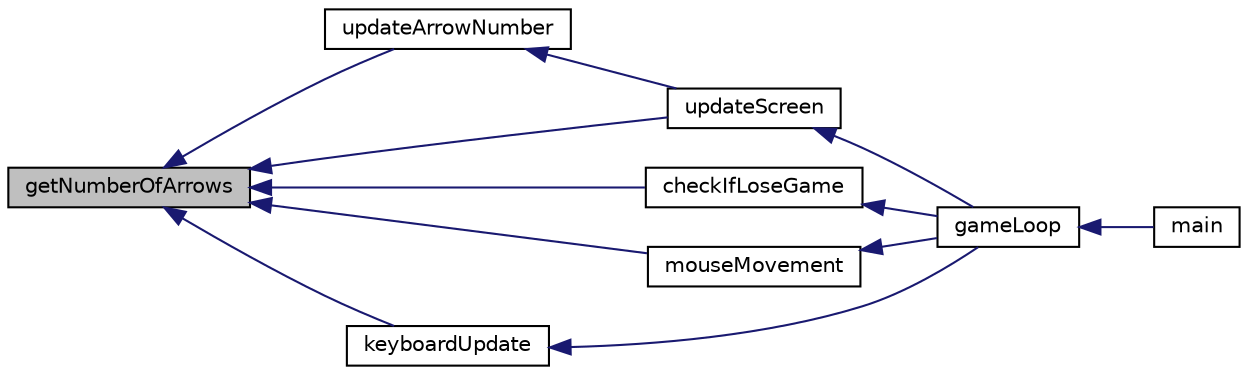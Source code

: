 digraph "getNumberOfArrows"
{
  edge [fontname="Helvetica",fontsize="10",labelfontname="Helvetica",labelfontsize="10"];
  node [fontname="Helvetica",fontsize="10",shape=record];
  rankdir="LR";
  Node32 [label="getNumberOfArrows",height=0.2,width=0.4,color="black", fillcolor="grey75", style="filled", fontcolor="black"];
  Node32 -> Node33 [dir="back",color="midnightblue",fontsize="10",style="solid",fontname="Helvetica"];
  Node33 [label="updateArrowNumber",height=0.2,width=0.4,color="black", fillcolor="white", style="filled",URL="$group___bow.html#ga912b97039085748ea931e119dda4af6f",tooltip="Checks the number of arrows available on the hero and prints it on screen. "];
  Node33 -> Node34 [dir="back",color="midnightblue",fontsize="10",style="solid",fontname="Helvetica"];
  Node34 [label="updateScreen",height=0.2,width=0.4,color="black", fillcolor="white", style="filled",URL="$group___bow.html#ga53417cd25bc8832760fcaf2964eae773",tooltip="Handles all events related to updating screen every interruption of the timer. "];
  Node34 -> Node35 [dir="back",color="midnightblue",fontsize="10",style="solid",fontname="Helvetica"];
  Node35 [label="gameLoop",height=0.2,width=0.4,color="black", fillcolor="white", style="filled",URL="$group___bow.html#gae3fcb6ab83836a82d8ab58a853667cba",tooltip="Main function for the game. Controls all interrupts of the peripherals and calls auxiliary functions..."];
  Node35 -> Node36 [dir="back",color="midnightblue",fontsize="10",style="solid",fontname="Helvetica"];
  Node36 [label="main",height=0.2,width=0.4,color="black", fillcolor="white", style="filled",URL="$main_8c.html#ae66f6b31b5ad750f1fe042a706a4e3d4"];
  Node32 -> Node37 [dir="back",color="midnightblue",fontsize="10",style="solid",fontname="Helvetica"];
  Node37 [label="checkIfLoseGame",height=0.2,width=0.4,color="black", fillcolor="white", style="filled",URL="$group___bow.html#gae1478322c95e50e2bef35997cc5617d5",tooltip="Checks if the game is lost. "];
  Node37 -> Node35 [dir="back",color="midnightblue",fontsize="10",style="solid",fontname="Helvetica"];
  Node32 -> Node38 [dir="back",color="midnightblue",fontsize="10",style="solid",fontname="Helvetica"];
  Node38 [label="mouseMovement",height=0.2,width=0.4,color="black", fillcolor="white", style="filled",URL="$group___bow.html#ga72a1656ba8461fbee3a1b3a23d49bd19",tooltip="Handles all events related to mouse movement. "];
  Node38 -> Node35 [dir="back",color="midnightblue",fontsize="10",style="solid",fontname="Helvetica"];
  Node32 -> Node34 [dir="back",color="midnightblue",fontsize="10",style="solid",fontname="Helvetica"];
  Node32 -> Node39 [dir="back",color="midnightblue",fontsize="10",style="solid",fontname="Helvetica"];
  Node39 [label="keyboardUpdate",height=0.2,width=0.4,color="black", fillcolor="white", style="filled",URL="$group___bow.html#gaa13cebcbe2531a9d4449bca30396dc85",tooltip="Handles all events related to keyboard inputs. "];
  Node39 -> Node35 [dir="back",color="midnightblue",fontsize="10",style="solid",fontname="Helvetica"];
}
